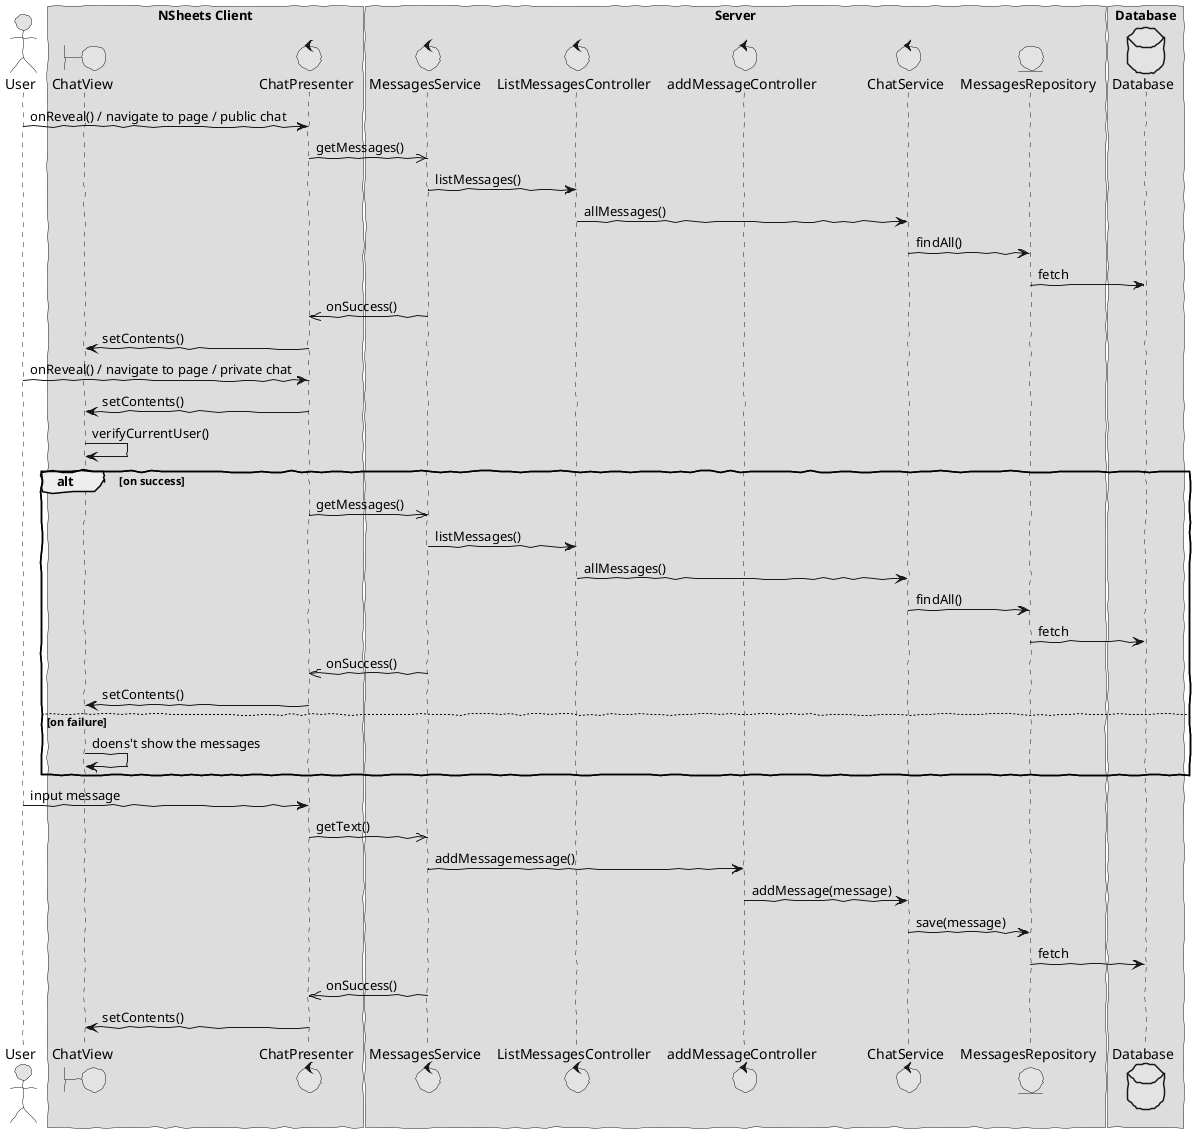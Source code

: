 @startuml  design.png
skinparam handwritten true
skinparam monochrome true
skinparam packageStyle rect
skinparam defaultFontName FG Virgil
skinparam shadowing false

actor User
boundary ChatView
control ChatPresenter
control MessagesService
control ListMessagesController
control addMessageController
control ChatService
entity MessagesRepository
database Database 

box "NSheets Client"
participant ChatView
participant ChatPresenter 
end box

box "Server"
participant MessagesService
participant ListMessagesController
participant addMessageController
participant ChatService
participant MessagesRepository
end box

box "Database"
participant Database
end box

User -> ChatPresenter : onReveal() / navigate to page / public chat
ChatPresenter ->> MessagesService : getMessages()
MessagesService -> ListMessagesController : listMessages()
ListMessagesController -> ChatService : allMessages()
ChatService -> MessagesRepository : findAll()
MessagesRepository -> Database : fetch
MessagesService ->> ChatPresenter : onSuccess() 
ChatPresenter -> ChatView : setContents()

User -> ChatPresenter : onReveal() / navigate to page / private chat
ChatPresenter -> ChatView : setContents()
ChatView -> ChatView : verifyCurrentUser()
alt on success
    ChatPresenter ->> MessagesService : getMessages()
    MessagesService -> ListMessagesController : listMessages()
    ListMessagesController -> ChatService : allMessages()
    ChatService -> MessagesRepository : findAll()
    MessagesRepository -> Database : fetch
    MessagesService ->> ChatPresenter : onSuccess() 
    ChatPresenter -> ChatView : setContents()
else on failure
    ChatView -> ChatView : doens't show the messages
end

User -> ChatPresenter : input message
ChatPresenter ->> MessagesService : getText()
MessagesService -> addMessageController : addMessagemessage()
addMessageController -> ChatService : addMessage(message)
ChatService -> MessagesRepository : save(message)
MessagesRepository -> Database : fetch
MessagesService ->> ChatPresenter : onSuccess() 
ChatPresenter -> ChatView : setContents()

@enduml